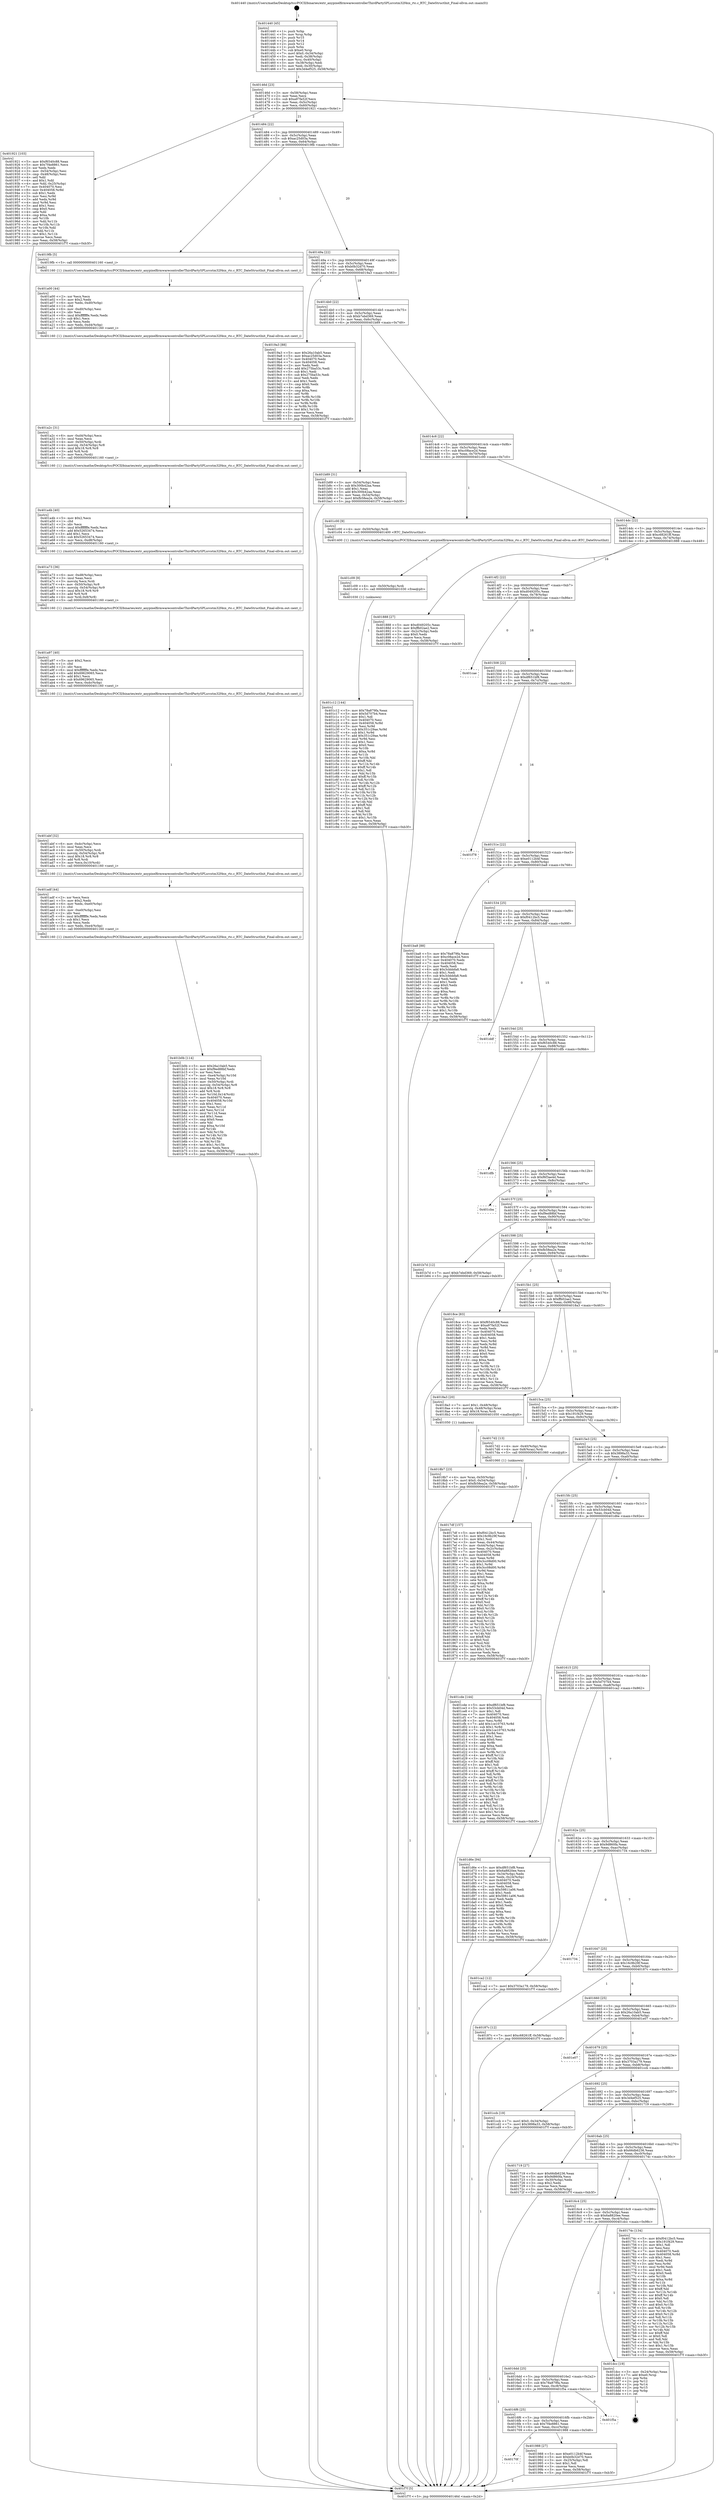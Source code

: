 digraph "0x401440" {
  label = "0x401440 (/mnt/c/Users/mathe/Desktop/tcc/POCII/binaries/extr_anypixelfirmwarecontrollerThirdPartySPLsrcstm32f4xx_rtc.c_RTC_DateStructInit_Final-ollvm.out::main(0))"
  labelloc = "t"
  node[shape=record]

  Entry [label="",width=0.3,height=0.3,shape=circle,fillcolor=black,style=filled]
  "0x40146d" [label="{
     0x40146d [23]\l
     | [instrs]\l
     &nbsp;&nbsp;0x40146d \<+3\>: mov -0x58(%rbp),%eax\l
     &nbsp;&nbsp;0x401470 \<+2\>: mov %eax,%ecx\l
     &nbsp;&nbsp;0x401472 \<+6\>: sub $0xa97fa52f,%ecx\l
     &nbsp;&nbsp;0x401478 \<+3\>: mov %eax,-0x5c(%rbp)\l
     &nbsp;&nbsp;0x40147b \<+3\>: mov %ecx,-0x60(%rbp)\l
     &nbsp;&nbsp;0x40147e \<+6\>: je 0000000000401921 \<main+0x4e1\>\l
  }"]
  "0x401921" [label="{
     0x401921 [103]\l
     | [instrs]\l
     &nbsp;&nbsp;0x401921 \<+5\>: mov $0xf6540c88,%eax\l
     &nbsp;&nbsp;0x401926 \<+5\>: mov $0x7f4e8861,%ecx\l
     &nbsp;&nbsp;0x40192b \<+2\>: xor %edx,%edx\l
     &nbsp;&nbsp;0x40192d \<+3\>: mov -0x54(%rbp),%esi\l
     &nbsp;&nbsp;0x401930 \<+3\>: cmp -0x48(%rbp),%esi\l
     &nbsp;&nbsp;0x401933 \<+4\>: setl %dil\l
     &nbsp;&nbsp;0x401937 \<+4\>: and $0x1,%dil\l
     &nbsp;&nbsp;0x40193b \<+4\>: mov %dil,-0x25(%rbp)\l
     &nbsp;&nbsp;0x40193f \<+7\>: mov 0x404070,%esi\l
     &nbsp;&nbsp;0x401946 \<+8\>: mov 0x404058,%r8d\l
     &nbsp;&nbsp;0x40194e \<+3\>: sub $0x1,%edx\l
     &nbsp;&nbsp;0x401951 \<+3\>: mov %esi,%r9d\l
     &nbsp;&nbsp;0x401954 \<+3\>: add %edx,%r9d\l
     &nbsp;&nbsp;0x401957 \<+4\>: imul %r9d,%esi\l
     &nbsp;&nbsp;0x40195b \<+3\>: and $0x1,%esi\l
     &nbsp;&nbsp;0x40195e \<+3\>: cmp $0x0,%esi\l
     &nbsp;&nbsp;0x401961 \<+4\>: sete %dil\l
     &nbsp;&nbsp;0x401965 \<+4\>: cmp $0xa,%r8d\l
     &nbsp;&nbsp;0x401969 \<+4\>: setl %r10b\l
     &nbsp;&nbsp;0x40196d \<+3\>: mov %dil,%r11b\l
     &nbsp;&nbsp;0x401970 \<+3\>: and %r10b,%r11b\l
     &nbsp;&nbsp;0x401973 \<+3\>: xor %r10b,%dil\l
     &nbsp;&nbsp;0x401976 \<+3\>: or %dil,%r11b\l
     &nbsp;&nbsp;0x401979 \<+4\>: test $0x1,%r11b\l
     &nbsp;&nbsp;0x40197d \<+3\>: cmovne %ecx,%eax\l
     &nbsp;&nbsp;0x401980 \<+3\>: mov %eax,-0x58(%rbp)\l
     &nbsp;&nbsp;0x401983 \<+5\>: jmp 0000000000401f7f \<main+0xb3f\>\l
  }"]
  "0x401484" [label="{
     0x401484 [22]\l
     | [instrs]\l
     &nbsp;&nbsp;0x401484 \<+5\>: jmp 0000000000401489 \<main+0x49\>\l
     &nbsp;&nbsp;0x401489 \<+3\>: mov -0x5c(%rbp),%eax\l
     &nbsp;&nbsp;0x40148c \<+5\>: sub $0xac25d03a,%eax\l
     &nbsp;&nbsp;0x401491 \<+3\>: mov %eax,-0x64(%rbp)\l
     &nbsp;&nbsp;0x401494 \<+6\>: je 00000000004019fb \<main+0x5bb\>\l
  }"]
  Exit [label="",width=0.3,height=0.3,shape=circle,fillcolor=black,style=filled,peripheries=2]
  "0x4019fb" [label="{
     0x4019fb [5]\l
     | [instrs]\l
     &nbsp;&nbsp;0x4019fb \<+5\>: call 0000000000401160 \<next_i\>\l
     | [calls]\l
     &nbsp;&nbsp;0x401160 \{1\} (/mnt/c/Users/mathe/Desktop/tcc/POCII/binaries/extr_anypixelfirmwarecontrollerThirdPartySPLsrcstm32f4xx_rtc.c_RTC_DateStructInit_Final-ollvm.out::next_i)\l
  }"]
  "0x40149a" [label="{
     0x40149a [22]\l
     | [instrs]\l
     &nbsp;&nbsp;0x40149a \<+5\>: jmp 000000000040149f \<main+0x5f\>\l
     &nbsp;&nbsp;0x40149f \<+3\>: mov -0x5c(%rbp),%eax\l
     &nbsp;&nbsp;0x4014a2 \<+5\>: sub $0xb0b32d70,%eax\l
     &nbsp;&nbsp;0x4014a7 \<+3\>: mov %eax,-0x68(%rbp)\l
     &nbsp;&nbsp;0x4014aa \<+6\>: je 00000000004019a3 \<main+0x563\>\l
  }"]
  "0x401c12" [label="{
     0x401c12 [144]\l
     | [instrs]\l
     &nbsp;&nbsp;0x401c12 \<+5\>: mov $0x78a879fa,%eax\l
     &nbsp;&nbsp;0x401c17 \<+5\>: mov $0x5d707b4,%ecx\l
     &nbsp;&nbsp;0x401c1c \<+2\>: mov $0x1,%dl\l
     &nbsp;&nbsp;0x401c1e \<+7\>: mov 0x404070,%esi\l
     &nbsp;&nbsp;0x401c25 \<+8\>: mov 0x404058,%r8d\l
     &nbsp;&nbsp;0x401c2d \<+3\>: mov %esi,%r9d\l
     &nbsp;&nbsp;0x401c30 \<+7\>: sub $0x351c29ae,%r9d\l
     &nbsp;&nbsp;0x401c37 \<+4\>: sub $0x1,%r9d\l
     &nbsp;&nbsp;0x401c3b \<+7\>: add $0x351c29ae,%r9d\l
     &nbsp;&nbsp;0x401c42 \<+4\>: imul %r9d,%esi\l
     &nbsp;&nbsp;0x401c46 \<+3\>: and $0x1,%esi\l
     &nbsp;&nbsp;0x401c49 \<+3\>: cmp $0x0,%esi\l
     &nbsp;&nbsp;0x401c4c \<+4\>: sete %r10b\l
     &nbsp;&nbsp;0x401c50 \<+4\>: cmp $0xa,%r8d\l
     &nbsp;&nbsp;0x401c54 \<+4\>: setl %r11b\l
     &nbsp;&nbsp;0x401c58 \<+3\>: mov %r10b,%bl\l
     &nbsp;&nbsp;0x401c5b \<+3\>: xor $0xff,%bl\l
     &nbsp;&nbsp;0x401c5e \<+3\>: mov %r11b,%r14b\l
     &nbsp;&nbsp;0x401c61 \<+4\>: xor $0xff,%r14b\l
     &nbsp;&nbsp;0x401c65 \<+3\>: xor $0x1,%dl\l
     &nbsp;&nbsp;0x401c68 \<+3\>: mov %bl,%r15b\l
     &nbsp;&nbsp;0x401c6b \<+4\>: and $0xff,%r15b\l
     &nbsp;&nbsp;0x401c6f \<+3\>: and %dl,%r10b\l
     &nbsp;&nbsp;0x401c72 \<+3\>: mov %r14b,%r12b\l
     &nbsp;&nbsp;0x401c75 \<+4\>: and $0xff,%r12b\l
     &nbsp;&nbsp;0x401c79 \<+3\>: and %dl,%r11b\l
     &nbsp;&nbsp;0x401c7c \<+3\>: or %r10b,%r15b\l
     &nbsp;&nbsp;0x401c7f \<+3\>: or %r11b,%r12b\l
     &nbsp;&nbsp;0x401c82 \<+3\>: xor %r12b,%r15b\l
     &nbsp;&nbsp;0x401c85 \<+3\>: or %r14b,%bl\l
     &nbsp;&nbsp;0x401c88 \<+3\>: xor $0xff,%bl\l
     &nbsp;&nbsp;0x401c8b \<+3\>: or $0x1,%dl\l
     &nbsp;&nbsp;0x401c8e \<+2\>: and %dl,%bl\l
     &nbsp;&nbsp;0x401c90 \<+3\>: or %bl,%r15b\l
     &nbsp;&nbsp;0x401c93 \<+4\>: test $0x1,%r15b\l
     &nbsp;&nbsp;0x401c97 \<+3\>: cmovne %ecx,%eax\l
     &nbsp;&nbsp;0x401c9a \<+3\>: mov %eax,-0x58(%rbp)\l
     &nbsp;&nbsp;0x401c9d \<+5\>: jmp 0000000000401f7f \<main+0xb3f\>\l
  }"]
  "0x4019a3" [label="{
     0x4019a3 [88]\l
     | [instrs]\l
     &nbsp;&nbsp;0x4019a3 \<+5\>: mov $0x26a10ab5,%eax\l
     &nbsp;&nbsp;0x4019a8 \<+5\>: mov $0xac25d03a,%ecx\l
     &nbsp;&nbsp;0x4019ad \<+7\>: mov 0x404070,%edx\l
     &nbsp;&nbsp;0x4019b4 \<+7\>: mov 0x404058,%esi\l
     &nbsp;&nbsp;0x4019bb \<+2\>: mov %edx,%edi\l
     &nbsp;&nbsp;0x4019bd \<+6\>: add $0x275ba53c,%edi\l
     &nbsp;&nbsp;0x4019c3 \<+3\>: sub $0x1,%edi\l
     &nbsp;&nbsp;0x4019c6 \<+6\>: sub $0x275ba53c,%edi\l
     &nbsp;&nbsp;0x4019cc \<+3\>: imul %edi,%edx\l
     &nbsp;&nbsp;0x4019cf \<+3\>: and $0x1,%edx\l
     &nbsp;&nbsp;0x4019d2 \<+3\>: cmp $0x0,%edx\l
     &nbsp;&nbsp;0x4019d5 \<+4\>: sete %r8b\l
     &nbsp;&nbsp;0x4019d9 \<+3\>: cmp $0xa,%esi\l
     &nbsp;&nbsp;0x4019dc \<+4\>: setl %r9b\l
     &nbsp;&nbsp;0x4019e0 \<+3\>: mov %r8b,%r10b\l
     &nbsp;&nbsp;0x4019e3 \<+3\>: and %r9b,%r10b\l
     &nbsp;&nbsp;0x4019e6 \<+3\>: xor %r9b,%r8b\l
     &nbsp;&nbsp;0x4019e9 \<+3\>: or %r8b,%r10b\l
     &nbsp;&nbsp;0x4019ec \<+4\>: test $0x1,%r10b\l
     &nbsp;&nbsp;0x4019f0 \<+3\>: cmovne %ecx,%eax\l
     &nbsp;&nbsp;0x4019f3 \<+3\>: mov %eax,-0x58(%rbp)\l
     &nbsp;&nbsp;0x4019f6 \<+5\>: jmp 0000000000401f7f \<main+0xb3f\>\l
  }"]
  "0x4014b0" [label="{
     0x4014b0 [22]\l
     | [instrs]\l
     &nbsp;&nbsp;0x4014b0 \<+5\>: jmp 00000000004014b5 \<main+0x75\>\l
     &nbsp;&nbsp;0x4014b5 \<+3\>: mov -0x5c(%rbp),%eax\l
     &nbsp;&nbsp;0x4014b8 \<+5\>: sub $0xb7ebd369,%eax\l
     &nbsp;&nbsp;0x4014bd \<+3\>: mov %eax,-0x6c(%rbp)\l
     &nbsp;&nbsp;0x4014c0 \<+6\>: je 0000000000401b89 \<main+0x749\>\l
  }"]
  "0x401c09" [label="{
     0x401c09 [9]\l
     | [instrs]\l
     &nbsp;&nbsp;0x401c09 \<+4\>: mov -0x50(%rbp),%rdi\l
     &nbsp;&nbsp;0x401c0d \<+5\>: call 0000000000401030 \<free@plt\>\l
     | [calls]\l
     &nbsp;&nbsp;0x401030 \{1\} (unknown)\l
  }"]
  "0x401b89" [label="{
     0x401b89 [31]\l
     | [instrs]\l
     &nbsp;&nbsp;0x401b89 \<+3\>: mov -0x54(%rbp),%eax\l
     &nbsp;&nbsp;0x401b8c \<+5\>: sub $0x300b42aa,%eax\l
     &nbsp;&nbsp;0x401b91 \<+3\>: add $0x1,%eax\l
     &nbsp;&nbsp;0x401b94 \<+5\>: add $0x300b42aa,%eax\l
     &nbsp;&nbsp;0x401b99 \<+3\>: mov %eax,-0x54(%rbp)\l
     &nbsp;&nbsp;0x401b9c \<+7\>: movl $0xfb58ea2e,-0x58(%rbp)\l
     &nbsp;&nbsp;0x401ba3 \<+5\>: jmp 0000000000401f7f \<main+0xb3f\>\l
  }"]
  "0x4014c6" [label="{
     0x4014c6 [22]\l
     | [instrs]\l
     &nbsp;&nbsp;0x4014c6 \<+5\>: jmp 00000000004014cb \<main+0x8b\>\l
     &nbsp;&nbsp;0x4014cb \<+3\>: mov -0x5c(%rbp),%eax\l
     &nbsp;&nbsp;0x4014ce \<+5\>: sub $0xc08ace2d,%eax\l
     &nbsp;&nbsp;0x4014d3 \<+3\>: mov %eax,-0x70(%rbp)\l
     &nbsp;&nbsp;0x4014d6 \<+6\>: je 0000000000401c00 \<main+0x7c0\>\l
  }"]
  "0x401b0b" [label="{
     0x401b0b [114]\l
     | [instrs]\l
     &nbsp;&nbsp;0x401b0b \<+5\>: mov $0x26a10ab5,%ecx\l
     &nbsp;&nbsp;0x401b10 \<+5\>: mov $0xf9ed88bf,%edx\l
     &nbsp;&nbsp;0x401b15 \<+2\>: xor %esi,%esi\l
     &nbsp;&nbsp;0x401b17 \<+7\>: mov -0xe4(%rbp),%r10d\l
     &nbsp;&nbsp;0x401b1e \<+4\>: imul %eax,%r10d\l
     &nbsp;&nbsp;0x401b22 \<+4\>: mov -0x50(%rbp),%rdi\l
     &nbsp;&nbsp;0x401b26 \<+4\>: movslq -0x54(%rbp),%r8\l
     &nbsp;&nbsp;0x401b2a \<+4\>: imul $0x18,%r8,%r8\l
     &nbsp;&nbsp;0x401b2e \<+3\>: add %r8,%rdi\l
     &nbsp;&nbsp;0x401b31 \<+4\>: mov %r10d,0x14(%rdi)\l
     &nbsp;&nbsp;0x401b35 \<+7\>: mov 0x404070,%eax\l
     &nbsp;&nbsp;0x401b3c \<+8\>: mov 0x404058,%r10d\l
     &nbsp;&nbsp;0x401b44 \<+3\>: sub $0x1,%esi\l
     &nbsp;&nbsp;0x401b47 \<+3\>: mov %eax,%r11d\l
     &nbsp;&nbsp;0x401b4a \<+3\>: add %esi,%r11d\l
     &nbsp;&nbsp;0x401b4d \<+4\>: imul %r11d,%eax\l
     &nbsp;&nbsp;0x401b51 \<+3\>: and $0x1,%eax\l
     &nbsp;&nbsp;0x401b54 \<+3\>: cmp $0x0,%eax\l
     &nbsp;&nbsp;0x401b57 \<+3\>: sete %bl\l
     &nbsp;&nbsp;0x401b5a \<+4\>: cmp $0xa,%r10d\l
     &nbsp;&nbsp;0x401b5e \<+4\>: setl %r14b\l
     &nbsp;&nbsp;0x401b62 \<+3\>: mov %bl,%r15b\l
     &nbsp;&nbsp;0x401b65 \<+3\>: and %r14b,%r15b\l
     &nbsp;&nbsp;0x401b68 \<+3\>: xor %r14b,%bl\l
     &nbsp;&nbsp;0x401b6b \<+3\>: or %bl,%r15b\l
     &nbsp;&nbsp;0x401b6e \<+4\>: test $0x1,%r15b\l
     &nbsp;&nbsp;0x401b72 \<+3\>: cmovne %edx,%ecx\l
     &nbsp;&nbsp;0x401b75 \<+3\>: mov %ecx,-0x58(%rbp)\l
     &nbsp;&nbsp;0x401b78 \<+5\>: jmp 0000000000401f7f \<main+0xb3f\>\l
  }"]
  "0x401c00" [label="{
     0x401c00 [9]\l
     | [instrs]\l
     &nbsp;&nbsp;0x401c00 \<+4\>: mov -0x50(%rbp),%rdi\l
     &nbsp;&nbsp;0x401c04 \<+5\>: call 0000000000401400 \<RTC_DateStructInit\>\l
     | [calls]\l
     &nbsp;&nbsp;0x401400 \{1\} (/mnt/c/Users/mathe/Desktop/tcc/POCII/binaries/extr_anypixelfirmwarecontrollerThirdPartySPLsrcstm32f4xx_rtc.c_RTC_DateStructInit_Final-ollvm.out::RTC_DateStructInit)\l
  }"]
  "0x4014dc" [label="{
     0x4014dc [22]\l
     | [instrs]\l
     &nbsp;&nbsp;0x4014dc \<+5\>: jmp 00000000004014e1 \<main+0xa1\>\l
     &nbsp;&nbsp;0x4014e1 \<+3\>: mov -0x5c(%rbp),%eax\l
     &nbsp;&nbsp;0x4014e4 \<+5\>: sub $0xc68261ff,%eax\l
     &nbsp;&nbsp;0x4014e9 \<+3\>: mov %eax,-0x74(%rbp)\l
     &nbsp;&nbsp;0x4014ec \<+6\>: je 0000000000401888 \<main+0x448\>\l
  }"]
  "0x401adf" [label="{
     0x401adf [44]\l
     | [instrs]\l
     &nbsp;&nbsp;0x401adf \<+2\>: xor %ecx,%ecx\l
     &nbsp;&nbsp;0x401ae1 \<+5\>: mov $0x2,%edx\l
     &nbsp;&nbsp;0x401ae6 \<+6\>: mov %edx,-0xe0(%rbp)\l
     &nbsp;&nbsp;0x401aec \<+1\>: cltd\l
     &nbsp;&nbsp;0x401aed \<+6\>: mov -0xe0(%rbp),%esi\l
     &nbsp;&nbsp;0x401af3 \<+2\>: idiv %esi\l
     &nbsp;&nbsp;0x401af5 \<+6\>: imul $0xfffffffe,%edx,%edx\l
     &nbsp;&nbsp;0x401afb \<+3\>: sub $0x1,%ecx\l
     &nbsp;&nbsp;0x401afe \<+2\>: sub %ecx,%edx\l
     &nbsp;&nbsp;0x401b00 \<+6\>: mov %edx,-0xe4(%rbp)\l
     &nbsp;&nbsp;0x401b06 \<+5\>: call 0000000000401160 \<next_i\>\l
     | [calls]\l
     &nbsp;&nbsp;0x401160 \{1\} (/mnt/c/Users/mathe/Desktop/tcc/POCII/binaries/extr_anypixelfirmwarecontrollerThirdPartySPLsrcstm32f4xx_rtc.c_RTC_DateStructInit_Final-ollvm.out::next_i)\l
  }"]
  "0x401888" [label="{
     0x401888 [27]\l
     | [instrs]\l
     &nbsp;&nbsp;0x401888 \<+5\>: mov $0xd049205c,%eax\l
     &nbsp;&nbsp;0x40188d \<+5\>: mov $0xffb02ae2,%ecx\l
     &nbsp;&nbsp;0x401892 \<+3\>: mov -0x2c(%rbp),%edx\l
     &nbsp;&nbsp;0x401895 \<+3\>: cmp $0x0,%edx\l
     &nbsp;&nbsp;0x401898 \<+3\>: cmove %ecx,%eax\l
     &nbsp;&nbsp;0x40189b \<+3\>: mov %eax,-0x58(%rbp)\l
     &nbsp;&nbsp;0x40189e \<+5\>: jmp 0000000000401f7f \<main+0xb3f\>\l
  }"]
  "0x4014f2" [label="{
     0x4014f2 [22]\l
     | [instrs]\l
     &nbsp;&nbsp;0x4014f2 \<+5\>: jmp 00000000004014f7 \<main+0xb7\>\l
     &nbsp;&nbsp;0x4014f7 \<+3\>: mov -0x5c(%rbp),%eax\l
     &nbsp;&nbsp;0x4014fa \<+5\>: sub $0xd049205c,%eax\l
     &nbsp;&nbsp;0x4014ff \<+3\>: mov %eax,-0x78(%rbp)\l
     &nbsp;&nbsp;0x401502 \<+6\>: je 0000000000401cae \<main+0x86e\>\l
  }"]
  "0x401abf" [label="{
     0x401abf [32]\l
     | [instrs]\l
     &nbsp;&nbsp;0x401abf \<+6\>: mov -0xdc(%rbp),%ecx\l
     &nbsp;&nbsp;0x401ac5 \<+3\>: imul %eax,%ecx\l
     &nbsp;&nbsp;0x401ac8 \<+4\>: mov -0x50(%rbp),%rdi\l
     &nbsp;&nbsp;0x401acc \<+4\>: movslq -0x54(%rbp),%r8\l
     &nbsp;&nbsp;0x401ad0 \<+4\>: imul $0x18,%r8,%r8\l
     &nbsp;&nbsp;0x401ad4 \<+3\>: add %r8,%rdi\l
     &nbsp;&nbsp;0x401ad7 \<+3\>: mov %ecx,0x10(%rdi)\l
     &nbsp;&nbsp;0x401ada \<+5\>: call 0000000000401160 \<next_i\>\l
     | [calls]\l
     &nbsp;&nbsp;0x401160 \{1\} (/mnt/c/Users/mathe/Desktop/tcc/POCII/binaries/extr_anypixelfirmwarecontrollerThirdPartySPLsrcstm32f4xx_rtc.c_RTC_DateStructInit_Final-ollvm.out::next_i)\l
  }"]
  "0x401cae" [label="{
     0x401cae\l
  }", style=dashed]
  "0x401508" [label="{
     0x401508 [22]\l
     | [instrs]\l
     &nbsp;&nbsp;0x401508 \<+5\>: jmp 000000000040150d \<main+0xcd\>\l
     &nbsp;&nbsp;0x40150d \<+3\>: mov -0x5c(%rbp),%eax\l
     &nbsp;&nbsp;0x401510 \<+5\>: sub $0xdf651bf8,%eax\l
     &nbsp;&nbsp;0x401515 \<+3\>: mov %eax,-0x7c(%rbp)\l
     &nbsp;&nbsp;0x401518 \<+6\>: je 0000000000401f78 \<main+0xb38\>\l
  }"]
  "0x401a97" [label="{
     0x401a97 [40]\l
     | [instrs]\l
     &nbsp;&nbsp;0x401a97 \<+5\>: mov $0x2,%ecx\l
     &nbsp;&nbsp;0x401a9c \<+1\>: cltd\l
     &nbsp;&nbsp;0x401a9d \<+2\>: idiv %ecx\l
     &nbsp;&nbsp;0x401a9f \<+6\>: imul $0xfffffffe,%edx,%ecx\l
     &nbsp;&nbsp;0x401aa5 \<+6\>: add $0x69629065,%ecx\l
     &nbsp;&nbsp;0x401aab \<+3\>: add $0x1,%ecx\l
     &nbsp;&nbsp;0x401aae \<+6\>: sub $0x69629065,%ecx\l
     &nbsp;&nbsp;0x401ab4 \<+6\>: mov %ecx,-0xdc(%rbp)\l
     &nbsp;&nbsp;0x401aba \<+5\>: call 0000000000401160 \<next_i\>\l
     | [calls]\l
     &nbsp;&nbsp;0x401160 \{1\} (/mnt/c/Users/mathe/Desktop/tcc/POCII/binaries/extr_anypixelfirmwarecontrollerThirdPartySPLsrcstm32f4xx_rtc.c_RTC_DateStructInit_Final-ollvm.out::next_i)\l
  }"]
  "0x401f78" [label="{
     0x401f78\l
  }", style=dashed]
  "0x40151e" [label="{
     0x40151e [22]\l
     | [instrs]\l
     &nbsp;&nbsp;0x40151e \<+5\>: jmp 0000000000401523 \<main+0xe3\>\l
     &nbsp;&nbsp;0x401523 \<+3\>: mov -0x5c(%rbp),%eax\l
     &nbsp;&nbsp;0x401526 \<+5\>: sub $0xe0112b4f,%eax\l
     &nbsp;&nbsp;0x40152b \<+3\>: mov %eax,-0x80(%rbp)\l
     &nbsp;&nbsp;0x40152e \<+6\>: je 0000000000401ba8 \<main+0x768\>\l
  }"]
  "0x401a73" [label="{
     0x401a73 [36]\l
     | [instrs]\l
     &nbsp;&nbsp;0x401a73 \<+6\>: mov -0xd8(%rbp),%ecx\l
     &nbsp;&nbsp;0x401a79 \<+3\>: imul %eax,%ecx\l
     &nbsp;&nbsp;0x401a7c \<+3\>: movslq %ecx,%rdi\l
     &nbsp;&nbsp;0x401a7f \<+4\>: mov -0x50(%rbp),%r8\l
     &nbsp;&nbsp;0x401a83 \<+4\>: movslq -0x54(%rbp),%r9\l
     &nbsp;&nbsp;0x401a87 \<+4\>: imul $0x18,%r9,%r9\l
     &nbsp;&nbsp;0x401a8b \<+3\>: add %r9,%r8\l
     &nbsp;&nbsp;0x401a8e \<+4\>: mov %rdi,0x8(%r8)\l
     &nbsp;&nbsp;0x401a92 \<+5\>: call 0000000000401160 \<next_i\>\l
     | [calls]\l
     &nbsp;&nbsp;0x401160 \{1\} (/mnt/c/Users/mathe/Desktop/tcc/POCII/binaries/extr_anypixelfirmwarecontrollerThirdPartySPLsrcstm32f4xx_rtc.c_RTC_DateStructInit_Final-ollvm.out::next_i)\l
  }"]
  "0x401ba8" [label="{
     0x401ba8 [88]\l
     | [instrs]\l
     &nbsp;&nbsp;0x401ba8 \<+5\>: mov $0x78a879fa,%eax\l
     &nbsp;&nbsp;0x401bad \<+5\>: mov $0xc08ace2d,%ecx\l
     &nbsp;&nbsp;0x401bb2 \<+7\>: mov 0x404070,%edx\l
     &nbsp;&nbsp;0x401bb9 \<+7\>: mov 0x404058,%esi\l
     &nbsp;&nbsp;0x401bc0 \<+2\>: mov %edx,%edi\l
     &nbsp;&nbsp;0x401bc2 \<+6\>: add $0x3cbbbfa8,%edi\l
     &nbsp;&nbsp;0x401bc8 \<+3\>: sub $0x1,%edi\l
     &nbsp;&nbsp;0x401bcb \<+6\>: sub $0x3cbbbfa8,%edi\l
     &nbsp;&nbsp;0x401bd1 \<+3\>: imul %edi,%edx\l
     &nbsp;&nbsp;0x401bd4 \<+3\>: and $0x1,%edx\l
     &nbsp;&nbsp;0x401bd7 \<+3\>: cmp $0x0,%edx\l
     &nbsp;&nbsp;0x401bda \<+4\>: sete %r8b\l
     &nbsp;&nbsp;0x401bde \<+3\>: cmp $0xa,%esi\l
     &nbsp;&nbsp;0x401be1 \<+4\>: setl %r9b\l
     &nbsp;&nbsp;0x401be5 \<+3\>: mov %r8b,%r10b\l
     &nbsp;&nbsp;0x401be8 \<+3\>: and %r9b,%r10b\l
     &nbsp;&nbsp;0x401beb \<+3\>: xor %r9b,%r8b\l
     &nbsp;&nbsp;0x401bee \<+3\>: or %r8b,%r10b\l
     &nbsp;&nbsp;0x401bf1 \<+4\>: test $0x1,%r10b\l
     &nbsp;&nbsp;0x401bf5 \<+3\>: cmovne %ecx,%eax\l
     &nbsp;&nbsp;0x401bf8 \<+3\>: mov %eax,-0x58(%rbp)\l
     &nbsp;&nbsp;0x401bfb \<+5\>: jmp 0000000000401f7f \<main+0xb3f\>\l
  }"]
  "0x401534" [label="{
     0x401534 [25]\l
     | [instrs]\l
     &nbsp;&nbsp;0x401534 \<+5\>: jmp 0000000000401539 \<main+0xf9\>\l
     &nbsp;&nbsp;0x401539 \<+3\>: mov -0x5c(%rbp),%eax\l
     &nbsp;&nbsp;0x40153c \<+5\>: sub $0xf0412bc5,%eax\l
     &nbsp;&nbsp;0x401541 \<+6\>: mov %eax,-0x84(%rbp)\l
     &nbsp;&nbsp;0x401547 \<+6\>: je 0000000000401ddf \<main+0x99f\>\l
  }"]
  "0x401a4b" [label="{
     0x401a4b [40]\l
     | [instrs]\l
     &nbsp;&nbsp;0x401a4b \<+5\>: mov $0x2,%ecx\l
     &nbsp;&nbsp;0x401a50 \<+1\>: cltd\l
     &nbsp;&nbsp;0x401a51 \<+2\>: idiv %ecx\l
     &nbsp;&nbsp;0x401a53 \<+6\>: imul $0xfffffffe,%edx,%ecx\l
     &nbsp;&nbsp;0x401a59 \<+6\>: add $0x52653474,%ecx\l
     &nbsp;&nbsp;0x401a5f \<+3\>: add $0x1,%ecx\l
     &nbsp;&nbsp;0x401a62 \<+6\>: sub $0x52653474,%ecx\l
     &nbsp;&nbsp;0x401a68 \<+6\>: mov %ecx,-0xd8(%rbp)\l
     &nbsp;&nbsp;0x401a6e \<+5\>: call 0000000000401160 \<next_i\>\l
     | [calls]\l
     &nbsp;&nbsp;0x401160 \{1\} (/mnt/c/Users/mathe/Desktop/tcc/POCII/binaries/extr_anypixelfirmwarecontrollerThirdPartySPLsrcstm32f4xx_rtc.c_RTC_DateStructInit_Final-ollvm.out::next_i)\l
  }"]
  "0x401ddf" [label="{
     0x401ddf\l
  }", style=dashed]
  "0x40154d" [label="{
     0x40154d [25]\l
     | [instrs]\l
     &nbsp;&nbsp;0x40154d \<+5\>: jmp 0000000000401552 \<main+0x112\>\l
     &nbsp;&nbsp;0x401552 \<+3\>: mov -0x5c(%rbp),%eax\l
     &nbsp;&nbsp;0x401555 \<+5\>: sub $0xf6540c88,%eax\l
     &nbsp;&nbsp;0x40155a \<+6\>: mov %eax,-0x88(%rbp)\l
     &nbsp;&nbsp;0x401560 \<+6\>: je 0000000000401dfb \<main+0x9bb\>\l
  }"]
  "0x401a2c" [label="{
     0x401a2c [31]\l
     | [instrs]\l
     &nbsp;&nbsp;0x401a2c \<+6\>: mov -0xd4(%rbp),%ecx\l
     &nbsp;&nbsp;0x401a32 \<+3\>: imul %eax,%ecx\l
     &nbsp;&nbsp;0x401a35 \<+4\>: mov -0x50(%rbp),%rdi\l
     &nbsp;&nbsp;0x401a39 \<+4\>: movslq -0x54(%rbp),%r8\l
     &nbsp;&nbsp;0x401a3d \<+4\>: imul $0x18,%r8,%r8\l
     &nbsp;&nbsp;0x401a41 \<+3\>: add %r8,%rdi\l
     &nbsp;&nbsp;0x401a44 \<+2\>: mov %ecx,(%rdi)\l
     &nbsp;&nbsp;0x401a46 \<+5\>: call 0000000000401160 \<next_i\>\l
     | [calls]\l
     &nbsp;&nbsp;0x401160 \{1\} (/mnt/c/Users/mathe/Desktop/tcc/POCII/binaries/extr_anypixelfirmwarecontrollerThirdPartySPLsrcstm32f4xx_rtc.c_RTC_DateStructInit_Final-ollvm.out::next_i)\l
  }"]
  "0x401dfb" [label="{
     0x401dfb\l
  }", style=dashed]
  "0x401566" [label="{
     0x401566 [25]\l
     | [instrs]\l
     &nbsp;&nbsp;0x401566 \<+5\>: jmp 000000000040156b \<main+0x12b\>\l
     &nbsp;&nbsp;0x40156b \<+3\>: mov -0x5c(%rbp),%eax\l
     &nbsp;&nbsp;0x40156e \<+5\>: sub $0xf6f3ae4d,%eax\l
     &nbsp;&nbsp;0x401573 \<+6\>: mov %eax,-0x8c(%rbp)\l
     &nbsp;&nbsp;0x401579 \<+6\>: je 0000000000401cba \<main+0x87a\>\l
  }"]
  "0x401a00" [label="{
     0x401a00 [44]\l
     | [instrs]\l
     &nbsp;&nbsp;0x401a00 \<+2\>: xor %ecx,%ecx\l
     &nbsp;&nbsp;0x401a02 \<+5\>: mov $0x2,%edx\l
     &nbsp;&nbsp;0x401a07 \<+6\>: mov %edx,-0xd0(%rbp)\l
     &nbsp;&nbsp;0x401a0d \<+1\>: cltd\l
     &nbsp;&nbsp;0x401a0e \<+6\>: mov -0xd0(%rbp),%esi\l
     &nbsp;&nbsp;0x401a14 \<+2\>: idiv %esi\l
     &nbsp;&nbsp;0x401a16 \<+6\>: imul $0xfffffffe,%edx,%edx\l
     &nbsp;&nbsp;0x401a1c \<+3\>: sub $0x1,%ecx\l
     &nbsp;&nbsp;0x401a1f \<+2\>: sub %ecx,%edx\l
     &nbsp;&nbsp;0x401a21 \<+6\>: mov %edx,-0xd4(%rbp)\l
     &nbsp;&nbsp;0x401a27 \<+5\>: call 0000000000401160 \<next_i\>\l
     | [calls]\l
     &nbsp;&nbsp;0x401160 \{1\} (/mnt/c/Users/mathe/Desktop/tcc/POCII/binaries/extr_anypixelfirmwarecontrollerThirdPartySPLsrcstm32f4xx_rtc.c_RTC_DateStructInit_Final-ollvm.out::next_i)\l
  }"]
  "0x401cba" [label="{
     0x401cba\l
  }", style=dashed]
  "0x40157f" [label="{
     0x40157f [25]\l
     | [instrs]\l
     &nbsp;&nbsp;0x40157f \<+5\>: jmp 0000000000401584 \<main+0x144\>\l
     &nbsp;&nbsp;0x401584 \<+3\>: mov -0x5c(%rbp),%eax\l
     &nbsp;&nbsp;0x401587 \<+5\>: sub $0xf9ed88bf,%eax\l
     &nbsp;&nbsp;0x40158c \<+6\>: mov %eax,-0x90(%rbp)\l
     &nbsp;&nbsp;0x401592 \<+6\>: je 0000000000401b7d \<main+0x73d\>\l
  }"]
  "0x40170f" [label="{
     0x40170f\l
  }", style=dashed]
  "0x401b7d" [label="{
     0x401b7d [12]\l
     | [instrs]\l
     &nbsp;&nbsp;0x401b7d \<+7\>: movl $0xb7ebd369,-0x58(%rbp)\l
     &nbsp;&nbsp;0x401b84 \<+5\>: jmp 0000000000401f7f \<main+0xb3f\>\l
  }"]
  "0x401598" [label="{
     0x401598 [25]\l
     | [instrs]\l
     &nbsp;&nbsp;0x401598 \<+5\>: jmp 000000000040159d \<main+0x15d\>\l
     &nbsp;&nbsp;0x40159d \<+3\>: mov -0x5c(%rbp),%eax\l
     &nbsp;&nbsp;0x4015a0 \<+5\>: sub $0xfb58ea2e,%eax\l
     &nbsp;&nbsp;0x4015a5 \<+6\>: mov %eax,-0x94(%rbp)\l
     &nbsp;&nbsp;0x4015ab \<+6\>: je 00000000004018ce \<main+0x48e\>\l
  }"]
  "0x401988" [label="{
     0x401988 [27]\l
     | [instrs]\l
     &nbsp;&nbsp;0x401988 \<+5\>: mov $0xe0112b4f,%eax\l
     &nbsp;&nbsp;0x40198d \<+5\>: mov $0xb0b32d70,%ecx\l
     &nbsp;&nbsp;0x401992 \<+3\>: mov -0x25(%rbp),%dl\l
     &nbsp;&nbsp;0x401995 \<+3\>: test $0x1,%dl\l
     &nbsp;&nbsp;0x401998 \<+3\>: cmovne %ecx,%eax\l
     &nbsp;&nbsp;0x40199b \<+3\>: mov %eax,-0x58(%rbp)\l
     &nbsp;&nbsp;0x40199e \<+5\>: jmp 0000000000401f7f \<main+0xb3f\>\l
  }"]
  "0x4018ce" [label="{
     0x4018ce [83]\l
     | [instrs]\l
     &nbsp;&nbsp;0x4018ce \<+5\>: mov $0xf6540c88,%eax\l
     &nbsp;&nbsp;0x4018d3 \<+5\>: mov $0xa97fa52f,%ecx\l
     &nbsp;&nbsp;0x4018d8 \<+2\>: xor %edx,%edx\l
     &nbsp;&nbsp;0x4018da \<+7\>: mov 0x404070,%esi\l
     &nbsp;&nbsp;0x4018e1 \<+7\>: mov 0x404058,%edi\l
     &nbsp;&nbsp;0x4018e8 \<+3\>: sub $0x1,%edx\l
     &nbsp;&nbsp;0x4018eb \<+3\>: mov %esi,%r8d\l
     &nbsp;&nbsp;0x4018ee \<+3\>: add %edx,%r8d\l
     &nbsp;&nbsp;0x4018f1 \<+4\>: imul %r8d,%esi\l
     &nbsp;&nbsp;0x4018f5 \<+3\>: and $0x1,%esi\l
     &nbsp;&nbsp;0x4018f8 \<+3\>: cmp $0x0,%esi\l
     &nbsp;&nbsp;0x4018fb \<+4\>: sete %r9b\l
     &nbsp;&nbsp;0x4018ff \<+3\>: cmp $0xa,%edi\l
     &nbsp;&nbsp;0x401902 \<+4\>: setl %r10b\l
     &nbsp;&nbsp;0x401906 \<+3\>: mov %r9b,%r11b\l
     &nbsp;&nbsp;0x401909 \<+3\>: and %r10b,%r11b\l
     &nbsp;&nbsp;0x40190c \<+3\>: xor %r10b,%r9b\l
     &nbsp;&nbsp;0x40190f \<+3\>: or %r9b,%r11b\l
     &nbsp;&nbsp;0x401912 \<+4\>: test $0x1,%r11b\l
     &nbsp;&nbsp;0x401916 \<+3\>: cmovne %ecx,%eax\l
     &nbsp;&nbsp;0x401919 \<+3\>: mov %eax,-0x58(%rbp)\l
     &nbsp;&nbsp;0x40191c \<+5\>: jmp 0000000000401f7f \<main+0xb3f\>\l
  }"]
  "0x4015b1" [label="{
     0x4015b1 [25]\l
     | [instrs]\l
     &nbsp;&nbsp;0x4015b1 \<+5\>: jmp 00000000004015b6 \<main+0x176\>\l
     &nbsp;&nbsp;0x4015b6 \<+3\>: mov -0x5c(%rbp),%eax\l
     &nbsp;&nbsp;0x4015b9 \<+5\>: sub $0xffb02ae2,%eax\l
     &nbsp;&nbsp;0x4015be \<+6\>: mov %eax,-0x98(%rbp)\l
     &nbsp;&nbsp;0x4015c4 \<+6\>: je 00000000004018a3 \<main+0x463\>\l
  }"]
  "0x4016f6" [label="{
     0x4016f6 [25]\l
     | [instrs]\l
     &nbsp;&nbsp;0x4016f6 \<+5\>: jmp 00000000004016fb \<main+0x2bb\>\l
     &nbsp;&nbsp;0x4016fb \<+3\>: mov -0x5c(%rbp),%eax\l
     &nbsp;&nbsp;0x4016fe \<+5\>: sub $0x7f4e8861,%eax\l
     &nbsp;&nbsp;0x401703 \<+6\>: mov %eax,-0xcc(%rbp)\l
     &nbsp;&nbsp;0x401709 \<+6\>: je 0000000000401988 \<main+0x548\>\l
  }"]
  "0x4018a3" [label="{
     0x4018a3 [20]\l
     | [instrs]\l
     &nbsp;&nbsp;0x4018a3 \<+7\>: movl $0x1,-0x48(%rbp)\l
     &nbsp;&nbsp;0x4018aa \<+4\>: movslq -0x48(%rbp),%rax\l
     &nbsp;&nbsp;0x4018ae \<+4\>: imul $0x18,%rax,%rdi\l
     &nbsp;&nbsp;0x4018b2 \<+5\>: call 0000000000401050 \<malloc@plt\>\l
     | [calls]\l
     &nbsp;&nbsp;0x401050 \{1\} (unknown)\l
  }"]
  "0x4015ca" [label="{
     0x4015ca [25]\l
     | [instrs]\l
     &nbsp;&nbsp;0x4015ca \<+5\>: jmp 00000000004015cf \<main+0x18f\>\l
     &nbsp;&nbsp;0x4015cf \<+3\>: mov -0x5c(%rbp),%eax\l
     &nbsp;&nbsp;0x4015d2 \<+5\>: sub $0x191f429,%eax\l
     &nbsp;&nbsp;0x4015d7 \<+6\>: mov %eax,-0x9c(%rbp)\l
     &nbsp;&nbsp;0x4015dd \<+6\>: je 00000000004017d2 \<main+0x392\>\l
  }"]
  "0x401f5a" [label="{
     0x401f5a\l
  }", style=dashed]
  "0x4017d2" [label="{
     0x4017d2 [13]\l
     | [instrs]\l
     &nbsp;&nbsp;0x4017d2 \<+4\>: mov -0x40(%rbp),%rax\l
     &nbsp;&nbsp;0x4017d6 \<+4\>: mov 0x8(%rax),%rdi\l
     &nbsp;&nbsp;0x4017da \<+5\>: call 0000000000401060 \<atoi@plt\>\l
     | [calls]\l
     &nbsp;&nbsp;0x401060 \{1\} (unknown)\l
  }"]
  "0x4015e3" [label="{
     0x4015e3 [25]\l
     | [instrs]\l
     &nbsp;&nbsp;0x4015e3 \<+5\>: jmp 00000000004015e8 \<main+0x1a8\>\l
     &nbsp;&nbsp;0x4015e8 \<+3\>: mov -0x5c(%rbp),%eax\l
     &nbsp;&nbsp;0x4015eb \<+5\>: sub $0x3898a33,%eax\l
     &nbsp;&nbsp;0x4015f0 \<+6\>: mov %eax,-0xa0(%rbp)\l
     &nbsp;&nbsp;0x4015f6 \<+6\>: je 0000000000401cde \<main+0x89e\>\l
  }"]
  "0x4016dd" [label="{
     0x4016dd [25]\l
     | [instrs]\l
     &nbsp;&nbsp;0x4016dd \<+5\>: jmp 00000000004016e2 \<main+0x2a2\>\l
     &nbsp;&nbsp;0x4016e2 \<+3\>: mov -0x5c(%rbp),%eax\l
     &nbsp;&nbsp;0x4016e5 \<+5\>: sub $0x78a879fa,%eax\l
     &nbsp;&nbsp;0x4016ea \<+6\>: mov %eax,-0xc8(%rbp)\l
     &nbsp;&nbsp;0x4016f0 \<+6\>: je 0000000000401f5a \<main+0xb1a\>\l
  }"]
  "0x401cde" [label="{
     0x401cde [144]\l
     | [instrs]\l
     &nbsp;&nbsp;0x401cde \<+5\>: mov $0xdf651bf8,%eax\l
     &nbsp;&nbsp;0x401ce3 \<+5\>: mov $0x53cb04d,%ecx\l
     &nbsp;&nbsp;0x401ce8 \<+2\>: mov $0x1,%dl\l
     &nbsp;&nbsp;0x401cea \<+7\>: mov 0x404070,%esi\l
     &nbsp;&nbsp;0x401cf1 \<+7\>: mov 0x404058,%edi\l
     &nbsp;&nbsp;0x401cf8 \<+3\>: mov %esi,%r8d\l
     &nbsp;&nbsp;0x401cfb \<+7\>: add $0x1ce10763,%r8d\l
     &nbsp;&nbsp;0x401d02 \<+4\>: sub $0x1,%r8d\l
     &nbsp;&nbsp;0x401d06 \<+7\>: sub $0x1ce10763,%r8d\l
     &nbsp;&nbsp;0x401d0d \<+4\>: imul %r8d,%esi\l
     &nbsp;&nbsp;0x401d11 \<+3\>: and $0x1,%esi\l
     &nbsp;&nbsp;0x401d14 \<+3\>: cmp $0x0,%esi\l
     &nbsp;&nbsp;0x401d17 \<+4\>: sete %r9b\l
     &nbsp;&nbsp;0x401d1b \<+3\>: cmp $0xa,%edi\l
     &nbsp;&nbsp;0x401d1e \<+4\>: setl %r10b\l
     &nbsp;&nbsp;0x401d22 \<+3\>: mov %r9b,%r11b\l
     &nbsp;&nbsp;0x401d25 \<+4\>: xor $0xff,%r11b\l
     &nbsp;&nbsp;0x401d29 \<+3\>: mov %r10b,%bl\l
     &nbsp;&nbsp;0x401d2c \<+3\>: xor $0xff,%bl\l
     &nbsp;&nbsp;0x401d2f \<+3\>: xor $0x1,%dl\l
     &nbsp;&nbsp;0x401d32 \<+3\>: mov %r11b,%r14b\l
     &nbsp;&nbsp;0x401d35 \<+4\>: and $0xff,%r14b\l
     &nbsp;&nbsp;0x401d39 \<+3\>: and %dl,%r9b\l
     &nbsp;&nbsp;0x401d3c \<+3\>: mov %bl,%r15b\l
     &nbsp;&nbsp;0x401d3f \<+4\>: and $0xff,%r15b\l
     &nbsp;&nbsp;0x401d43 \<+3\>: and %dl,%r10b\l
     &nbsp;&nbsp;0x401d46 \<+3\>: or %r9b,%r14b\l
     &nbsp;&nbsp;0x401d49 \<+3\>: or %r10b,%r15b\l
     &nbsp;&nbsp;0x401d4c \<+3\>: xor %r15b,%r14b\l
     &nbsp;&nbsp;0x401d4f \<+3\>: or %bl,%r11b\l
     &nbsp;&nbsp;0x401d52 \<+4\>: xor $0xff,%r11b\l
     &nbsp;&nbsp;0x401d56 \<+3\>: or $0x1,%dl\l
     &nbsp;&nbsp;0x401d59 \<+3\>: and %dl,%r11b\l
     &nbsp;&nbsp;0x401d5c \<+3\>: or %r11b,%r14b\l
     &nbsp;&nbsp;0x401d5f \<+4\>: test $0x1,%r14b\l
     &nbsp;&nbsp;0x401d63 \<+3\>: cmovne %ecx,%eax\l
     &nbsp;&nbsp;0x401d66 \<+3\>: mov %eax,-0x58(%rbp)\l
     &nbsp;&nbsp;0x401d69 \<+5\>: jmp 0000000000401f7f \<main+0xb3f\>\l
  }"]
  "0x4015fc" [label="{
     0x4015fc [25]\l
     | [instrs]\l
     &nbsp;&nbsp;0x4015fc \<+5\>: jmp 0000000000401601 \<main+0x1c1\>\l
     &nbsp;&nbsp;0x401601 \<+3\>: mov -0x5c(%rbp),%eax\l
     &nbsp;&nbsp;0x401604 \<+5\>: sub $0x53cb04d,%eax\l
     &nbsp;&nbsp;0x401609 \<+6\>: mov %eax,-0xa4(%rbp)\l
     &nbsp;&nbsp;0x40160f \<+6\>: je 0000000000401d6e \<main+0x92e\>\l
  }"]
  "0x401dcc" [label="{
     0x401dcc [19]\l
     | [instrs]\l
     &nbsp;&nbsp;0x401dcc \<+3\>: mov -0x24(%rbp),%eax\l
     &nbsp;&nbsp;0x401dcf \<+7\>: add $0xe0,%rsp\l
     &nbsp;&nbsp;0x401dd6 \<+1\>: pop %rbx\l
     &nbsp;&nbsp;0x401dd7 \<+2\>: pop %r12\l
     &nbsp;&nbsp;0x401dd9 \<+2\>: pop %r14\l
     &nbsp;&nbsp;0x401ddb \<+2\>: pop %r15\l
     &nbsp;&nbsp;0x401ddd \<+1\>: pop %rbp\l
     &nbsp;&nbsp;0x401dde \<+1\>: ret\l
  }"]
  "0x401d6e" [label="{
     0x401d6e [94]\l
     | [instrs]\l
     &nbsp;&nbsp;0x401d6e \<+5\>: mov $0xdf651bf8,%eax\l
     &nbsp;&nbsp;0x401d73 \<+5\>: mov $0x6a8820ee,%ecx\l
     &nbsp;&nbsp;0x401d78 \<+3\>: mov -0x34(%rbp),%edx\l
     &nbsp;&nbsp;0x401d7b \<+3\>: mov %edx,-0x24(%rbp)\l
     &nbsp;&nbsp;0x401d7e \<+7\>: mov 0x404070,%edx\l
     &nbsp;&nbsp;0x401d85 \<+7\>: mov 0x404058,%esi\l
     &nbsp;&nbsp;0x401d8c \<+2\>: mov %edx,%edi\l
     &nbsp;&nbsp;0x401d8e \<+6\>: sub $0x59811a06,%edi\l
     &nbsp;&nbsp;0x401d94 \<+3\>: sub $0x1,%edi\l
     &nbsp;&nbsp;0x401d97 \<+6\>: add $0x59811a06,%edi\l
     &nbsp;&nbsp;0x401d9d \<+3\>: imul %edi,%edx\l
     &nbsp;&nbsp;0x401da0 \<+3\>: and $0x1,%edx\l
     &nbsp;&nbsp;0x401da3 \<+3\>: cmp $0x0,%edx\l
     &nbsp;&nbsp;0x401da6 \<+4\>: sete %r8b\l
     &nbsp;&nbsp;0x401daa \<+3\>: cmp $0xa,%esi\l
     &nbsp;&nbsp;0x401dad \<+4\>: setl %r9b\l
     &nbsp;&nbsp;0x401db1 \<+3\>: mov %r8b,%r10b\l
     &nbsp;&nbsp;0x401db4 \<+3\>: and %r9b,%r10b\l
     &nbsp;&nbsp;0x401db7 \<+3\>: xor %r9b,%r8b\l
     &nbsp;&nbsp;0x401dba \<+3\>: or %r8b,%r10b\l
     &nbsp;&nbsp;0x401dbd \<+4\>: test $0x1,%r10b\l
     &nbsp;&nbsp;0x401dc1 \<+3\>: cmovne %ecx,%eax\l
     &nbsp;&nbsp;0x401dc4 \<+3\>: mov %eax,-0x58(%rbp)\l
     &nbsp;&nbsp;0x401dc7 \<+5\>: jmp 0000000000401f7f \<main+0xb3f\>\l
  }"]
  "0x401615" [label="{
     0x401615 [25]\l
     | [instrs]\l
     &nbsp;&nbsp;0x401615 \<+5\>: jmp 000000000040161a \<main+0x1da\>\l
     &nbsp;&nbsp;0x40161a \<+3\>: mov -0x5c(%rbp),%eax\l
     &nbsp;&nbsp;0x40161d \<+5\>: sub $0x5d707b4,%eax\l
     &nbsp;&nbsp;0x401622 \<+6\>: mov %eax,-0xa8(%rbp)\l
     &nbsp;&nbsp;0x401628 \<+6\>: je 0000000000401ca2 \<main+0x862\>\l
  }"]
  "0x4018b7" [label="{
     0x4018b7 [23]\l
     | [instrs]\l
     &nbsp;&nbsp;0x4018b7 \<+4\>: mov %rax,-0x50(%rbp)\l
     &nbsp;&nbsp;0x4018bb \<+7\>: movl $0x0,-0x54(%rbp)\l
     &nbsp;&nbsp;0x4018c2 \<+7\>: movl $0xfb58ea2e,-0x58(%rbp)\l
     &nbsp;&nbsp;0x4018c9 \<+5\>: jmp 0000000000401f7f \<main+0xb3f\>\l
  }"]
  "0x401ca2" [label="{
     0x401ca2 [12]\l
     | [instrs]\l
     &nbsp;&nbsp;0x401ca2 \<+7\>: movl $0x3703a179,-0x58(%rbp)\l
     &nbsp;&nbsp;0x401ca9 \<+5\>: jmp 0000000000401f7f \<main+0xb3f\>\l
  }"]
  "0x40162e" [label="{
     0x40162e [25]\l
     | [instrs]\l
     &nbsp;&nbsp;0x40162e \<+5\>: jmp 0000000000401633 \<main+0x1f3\>\l
     &nbsp;&nbsp;0x401633 \<+3\>: mov -0x5c(%rbp),%eax\l
     &nbsp;&nbsp;0x401636 \<+5\>: sub $0x9d860fa,%eax\l
     &nbsp;&nbsp;0x40163b \<+6\>: mov %eax,-0xac(%rbp)\l
     &nbsp;&nbsp;0x401641 \<+6\>: je 0000000000401734 \<main+0x2f4\>\l
  }"]
  "0x4017df" [label="{
     0x4017df [157]\l
     | [instrs]\l
     &nbsp;&nbsp;0x4017df \<+5\>: mov $0xf0412bc5,%ecx\l
     &nbsp;&nbsp;0x4017e4 \<+5\>: mov $0x16c9b29f,%edx\l
     &nbsp;&nbsp;0x4017e9 \<+3\>: mov $0x1,%sil\l
     &nbsp;&nbsp;0x4017ec \<+3\>: mov %eax,-0x44(%rbp)\l
     &nbsp;&nbsp;0x4017ef \<+3\>: mov -0x44(%rbp),%eax\l
     &nbsp;&nbsp;0x4017f2 \<+3\>: mov %eax,-0x2c(%rbp)\l
     &nbsp;&nbsp;0x4017f5 \<+7\>: mov 0x404070,%eax\l
     &nbsp;&nbsp;0x4017fc \<+8\>: mov 0x404058,%r8d\l
     &nbsp;&nbsp;0x401804 \<+3\>: mov %eax,%r9d\l
     &nbsp;&nbsp;0x401807 \<+7\>: add $0x3cc08d00,%r9d\l
     &nbsp;&nbsp;0x40180e \<+4\>: sub $0x1,%r9d\l
     &nbsp;&nbsp;0x401812 \<+7\>: sub $0x3cc08d00,%r9d\l
     &nbsp;&nbsp;0x401819 \<+4\>: imul %r9d,%eax\l
     &nbsp;&nbsp;0x40181d \<+3\>: and $0x1,%eax\l
     &nbsp;&nbsp;0x401820 \<+3\>: cmp $0x0,%eax\l
     &nbsp;&nbsp;0x401823 \<+4\>: sete %r10b\l
     &nbsp;&nbsp;0x401827 \<+4\>: cmp $0xa,%r8d\l
     &nbsp;&nbsp;0x40182b \<+4\>: setl %r11b\l
     &nbsp;&nbsp;0x40182f \<+3\>: mov %r10b,%bl\l
     &nbsp;&nbsp;0x401832 \<+3\>: xor $0xff,%bl\l
     &nbsp;&nbsp;0x401835 \<+3\>: mov %r11b,%r14b\l
     &nbsp;&nbsp;0x401838 \<+4\>: xor $0xff,%r14b\l
     &nbsp;&nbsp;0x40183c \<+4\>: xor $0x0,%sil\l
     &nbsp;&nbsp;0x401840 \<+3\>: mov %bl,%r15b\l
     &nbsp;&nbsp;0x401843 \<+4\>: and $0x0,%r15b\l
     &nbsp;&nbsp;0x401847 \<+3\>: and %sil,%r10b\l
     &nbsp;&nbsp;0x40184a \<+3\>: mov %r14b,%r12b\l
     &nbsp;&nbsp;0x40184d \<+4\>: and $0x0,%r12b\l
     &nbsp;&nbsp;0x401851 \<+3\>: and %sil,%r11b\l
     &nbsp;&nbsp;0x401854 \<+3\>: or %r10b,%r15b\l
     &nbsp;&nbsp;0x401857 \<+3\>: or %r11b,%r12b\l
     &nbsp;&nbsp;0x40185a \<+3\>: xor %r12b,%r15b\l
     &nbsp;&nbsp;0x40185d \<+3\>: or %r14b,%bl\l
     &nbsp;&nbsp;0x401860 \<+3\>: xor $0xff,%bl\l
     &nbsp;&nbsp;0x401863 \<+4\>: or $0x0,%sil\l
     &nbsp;&nbsp;0x401867 \<+3\>: and %sil,%bl\l
     &nbsp;&nbsp;0x40186a \<+3\>: or %bl,%r15b\l
     &nbsp;&nbsp;0x40186d \<+4\>: test $0x1,%r15b\l
     &nbsp;&nbsp;0x401871 \<+3\>: cmovne %edx,%ecx\l
     &nbsp;&nbsp;0x401874 \<+3\>: mov %ecx,-0x58(%rbp)\l
     &nbsp;&nbsp;0x401877 \<+5\>: jmp 0000000000401f7f \<main+0xb3f\>\l
  }"]
  "0x401734" [label="{
     0x401734\l
  }", style=dashed]
  "0x401647" [label="{
     0x401647 [25]\l
     | [instrs]\l
     &nbsp;&nbsp;0x401647 \<+5\>: jmp 000000000040164c \<main+0x20c\>\l
     &nbsp;&nbsp;0x40164c \<+3\>: mov -0x5c(%rbp),%eax\l
     &nbsp;&nbsp;0x40164f \<+5\>: sub $0x16c9b29f,%eax\l
     &nbsp;&nbsp;0x401654 \<+6\>: mov %eax,-0xb0(%rbp)\l
     &nbsp;&nbsp;0x40165a \<+6\>: je 000000000040187c \<main+0x43c\>\l
  }"]
  "0x4016c4" [label="{
     0x4016c4 [25]\l
     | [instrs]\l
     &nbsp;&nbsp;0x4016c4 \<+5\>: jmp 00000000004016c9 \<main+0x289\>\l
     &nbsp;&nbsp;0x4016c9 \<+3\>: mov -0x5c(%rbp),%eax\l
     &nbsp;&nbsp;0x4016cc \<+5\>: sub $0x6a8820ee,%eax\l
     &nbsp;&nbsp;0x4016d1 \<+6\>: mov %eax,-0xc4(%rbp)\l
     &nbsp;&nbsp;0x4016d7 \<+6\>: je 0000000000401dcc \<main+0x98c\>\l
  }"]
  "0x40187c" [label="{
     0x40187c [12]\l
     | [instrs]\l
     &nbsp;&nbsp;0x40187c \<+7\>: movl $0xc68261ff,-0x58(%rbp)\l
     &nbsp;&nbsp;0x401883 \<+5\>: jmp 0000000000401f7f \<main+0xb3f\>\l
  }"]
  "0x401660" [label="{
     0x401660 [25]\l
     | [instrs]\l
     &nbsp;&nbsp;0x401660 \<+5\>: jmp 0000000000401665 \<main+0x225\>\l
     &nbsp;&nbsp;0x401665 \<+3\>: mov -0x5c(%rbp),%eax\l
     &nbsp;&nbsp;0x401668 \<+5\>: sub $0x26a10ab5,%eax\l
     &nbsp;&nbsp;0x40166d \<+6\>: mov %eax,-0xb4(%rbp)\l
     &nbsp;&nbsp;0x401673 \<+6\>: je 0000000000401e07 \<main+0x9c7\>\l
  }"]
  "0x40174c" [label="{
     0x40174c [134]\l
     | [instrs]\l
     &nbsp;&nbsp;0x40174c \<+5\>: mov $0xf0412bc5,%eax\l
     &nbsp;&nbsp;0x401751 \<+5\>: mov $0x191f429,%ecx\l
     &nbsp;&nbsp;0x401756 \<+2\>: mov $0x1,%dl\l
     &nbsp;&nbsp;0x401758 \<+2\>: xor %esi,%esi\l
     &nbsp;&nbsp;0x40175a \<+7\>: mov 0x404070,%edi\l
     &nbsp;&nbsp;0x401761 \<+8\>: mov 0x404058,%r8d\l
     &nbsp;&nbsp;0x401769 \<+3\>: sub $0x1,%esi\l
     &nbsp;&nbsp;0x40176c \<+3\>: mov %edi,%r9d\l
     &nbsp;&nbsp;0x40176f \<+3\>: add %esi,%r9d\l
     &nbsp;&nbsp;0x401772 \<+4\>: imul %r9d,%edi\l
     &nbsp;&nbsp;0x401776 \<+3\>: and $0x1,%edi\l
     &nbsp;&nbsp;0x401779 \<+3\>: cmp $0x0,%edi\l
     &nbsp;&nbsp;0x40177c \<+4\>: sete %r10b\l
     &nbsp;&nbsp;0x401780 \<+4\>: cmp $0xa,%r8d\l
     &nbsp;&nbsp;0x401784 \<+4\>: setl %r11b\l
     &nbsp;&nbsp;0x401788 \<+3\>: mov %r10b,%bl\l
     &nbsp;&nbsp;0x40178b \<+3\>: xor $0xff,%bl\l
     &nbsp;&nbsp;0x40178e \<+3\>: mov %r11b,%r14b\l
     &nbsp;&nbsp;0x401791 \<+4\>: xor $0xff,%r14b\l
     &nbsp;&nbsp;0x401795 \<+3\>: xor $0x0,%dl\l
     &nbsp;&nbsp;0x401798 \<+3\>: mov %bl,%r15b\l
     &nbsp;&nbsp;0x40179b \<+4\>: and $0x0,%r15b\l
     &nbsp;&nbsp;0x40179f \<+3\>: and %dl,%r10b\l
     &nbsp;&nbsp;0x4017a2 \<+3\>: mov %r14b,%r12b\l
     &nbsp;&nbsp;0x4017a5 \<+4\>: and $0x0,%r12b\l
     &nbsp;&nbsp;0x4017a9 \<+3\>: and %dl,%r11b\l
     &nbsp;&nbsp;0x4017ac \<+3\>: or %r10b,%r15b\l
     &nbsp;&nbsp;0x4017af \<+3\>: or %r11b,%r12b\l
     &nbsp;&nbsp;0x4017b2 \<+3\>: xor %r12b,%r15b\l
     &nbsp;&nbsp;0x4017b5 \<+3\>: or %r14b,%bl\l
     &nbsp;&nbsp;0x4017b8 \<+3\>: xor $0xff,%bl\l
     &nbsp;&nbsp;0x4017bb \<+3\>: or $0x0,%dl\l
     &nbsp;&nbsp;0x4017be \<+2\>: and %dl,%bl\l
     &nbsp;&nbsp;0x4017c0 \<+3\>: or %bl,%r15b\l
     &nbsp;&nbsp;0x4017c3 \<+4\>: test $0x1,%r15b\l
     &nbsp;&nbsp;0x4017c7 \<+3\>: cmovne %ecx,%eax\l
     &nbsp;&nbsp;0x4017ca \<+3\>: mov %eax,-0x58(%rbp)\l
     &nbsp;&nbsp;0x4017cd \<+5\>: jmp 0000000000401f7f \<main+0xb3f\>\l
  }"]
  "0x401e07" [label="{
     0x401e07\l
  }", style=dashed]
  "0x401679" [label="{
     0x401679 [25]\l
     | [instrs]\l
     &nbsp;&nbsp;0x401679 \<+5\>: jmp 000000000040167e \<main+0x23e\>\l
     &nbsp;&nbsp;0x40167e \<+3\>: mov -0x5c(%rbp),%eax\l
     &nbsp;&nbsp;0x401681 \<+5\>: sub $0x3703a179,%eax\l
     &nbsp;&nbsp;0x401686 \<+6\>: mov %eax,-0xb8(%rbp)\l
     &nbsp;&nbsp;0x40168c \<+6\>: je 0000000000401ccb \<main+0x88b\>\l
  }"]
  "0x401440" [label="{
     0x401440 [45]\l
     | [instrs]\l
     &nbsp;&nbsp;0x401440 \<+1\>: push %rbp\l
     &nbsp;&nbsp;0x401441 \<+3\>: mov %rsp,%rbp\l
     &nbsp;&nbsp;0x401444 \<+2\>: push %r15\l
     &nbsp;&nbsp;0x401446 \<+2\>: push %r14\l
     &nbsp;&nbsp;0x401448 \<+2\>: push %r12\l
     &nbsp;&nbsp;0x40144a \<+1\>: push %rbx\l
     &nbsp;&nbsp;0x40144b \<+7\>: sub $0xe0,%rsp\l
     &nbsp;&nbsp;0x401452 \<+7\>: movl $0x0,-0x34(%rbp)\l
     &nbsp;&nbsp;0x401459 \<+3\>: mov %edi,-0x38(%rbp)\l
     &nbsp;&nbsp;0x40145c \<+4\>: mov %rsi,-0x40(%rbp)\l
     &nbsp;&nbsp;0x401460 \<+3\>: mov -0x38(%rbp),%edi\l
     &nbsp;&nbsp;0x401463 \<+3\>: mov %edi,-0x30(%rbp)\l
     &nbsp;&nbsp;0x401466 \<+7\>: movl $0x3d4ef525,-0x58(%rbp)\l
  }"]
  "0x401ccb" [label="{
     0x401ccb [19]\l
     | [instrs]\l
     &nbsp;&nbsp;0x401ccb \<+7\>: movl $0x0,-0x34(%rbp)\l
     &nbsp;&nbsp;0x401cd2 \<+7\>: movl $0x3898a33,-0x58(%rbp)\l
     &nbsp;&nbsp;0x401cd9 \<+5\>: jmp 0000000000401f7f \<main+0xb3f\>\l
  }"]
  "0x401692" [label="{
     0x401692 [25]\l
     | [instrs]\l
     &nbsp;&nbsp;0x401692 \<+5\>: jmp 0000000000401697 \<main+0x257\>\l
     &nbsp;&nbsp;0x401697 \<+3\>: mov -0x5c(%rbp),%eax\l
     &nbsp;&nbsp;0x40169a \<+5\>: sub $0x3d4ef525,%eax\l
     &nbsp;&nbsp;0x40169f \<+6\>: mov %eax,-0xbc(%rbp)\l
     &nbsp;&nbsp;0x4016a5 \<+6\>: je 0000000000401719 \<main+0x2d9\>\l
  }"]
  "0x401f7f" [label="{
     0x401f7f [5]\l
     | [instrs]\l
     &nbsp;&nbsp;0x401f7f \<+5\>: jmp 000000000040146d \<main+0x2d\>\l
  }"]
  "0x401719" [label="{
     0x401719 [27]\l
     | [instrs]\l
     &nbsp;&nbsp;0x401719 \<+5\>: mov $0x66db6236,%eax\l
     &nbsp;&nbsp;0x40171e \<+5\>: mov $0x9d860fa,%ecx\l
     &nbsp;&nbsp;0x401723 \<+3\>: mov -0x30(%rbp),%edx\l
     &nbsp;&nbsp;0x401726 \<+3\>: cmp $0x2,%edx\l
     &nbsp;&nbsp;0x401729 \<+3\>: cmovne %ecx,%eax\l
     &nbsp;&nbsp;0x40172c \<+3\>: mov %eax,-0x58(%rbp)\l
     &nbsp;&nbsp;0x40172f \<+5\>: jmp 0000000000401f7f \<main+0xb3f\>\l
  }"]
  "0x4016ab" [label="{
     0x4016ab [25]\l
     | [instrs]\l
     &nbsp;&nbsp;0x4016ab \<+5\>: jmp 00000000004016b0 \<main+0x270\>\l
     &nbsp;&nbsp;0x4016b0 \<+3\>: mov -0x5c(%rbp),%eax\l
     &nbsp;&nbsp;0x4016b3 \<+5\>: sub $0x66db6236,%eax\l
     &nbsp;&nbsp;0x4016b8 \<+6\>: mov %eax,-0xc0(%rbp)\l
     &nbsp;&nbsp;0x4016be \<+6\>: je 000000000040174c \<main+0x30c\>\l
  }"]
  Entry -> "0x401440" [label=" 1"]
  "0x40146d" -> "0x401921" [label=" 2"]
  "0x40146d" -> "0x401484" [label=" 21"]
  "0x401dcc" -> Exit [label=" 1"]
  "0x401484" -> "0x4019fb" [label=" 1"]
  "0x401484" -> "0x40149a" [label=" 20"]
  "0x401d6e" -> "0x401f7f" [label=" 1"]
  "0x40149a" -> "0x4019a3" [label=" 1"]
  "0x40149a" -> "0x4014b0" [label=" 19"]
  "0x401cde" -> "0x401f7f" [label=" 1"]
  "0x4014b0" -> "0x401b89" [label=" 1"]
  "0x4014b0" -> "0x4014c6" [label=" 18"]
  "0x401ccb" -> "0x401f7f" [label=" 1"]
  "0x4014c6" -> "0x401c00" [label=" 1"]
  "0x4014c6" -> "0x4014dc" [label=" 17"]
  "0x401ca2" -> "0x401f7f" [label=" 1"]
  "0x4014dc" -> "0x401888" [label=" 1"]
  "0x4014dc" -> "0x4014f2" [label=" 16"]
  "0x401c12" -> "0x401f7f" [label=" 1"]
  "0x4014f2" -> "0x401cae" [label=" 0"]
  "0x4014f2" -> "0x401508" [label=" 16"]
  "0x401c09" -> "0x401c12" [label=" 1"]
  "0x401508" -> "0x401f78" [label=" 0"]
  "0x401508" -> "0x40151e" [label=" 16"]
  "0x401c00" -> "0x401c09" [label=" 1"]
  "0x40151e" -> "0x401ba8" [label=" 1"]
  "0x40151e" -> "0x401534" [label=" 15"]
  "0x401ba8" -> "0x401f7f" [label=" 1"]
  "0x401534" -> "0x401ddf" [label=" 0"]
  "0x401534" -> "0x40154d" [label=" 15"]
  "0x401b89" -> "0x401f7f" [label=" 1"]
  "0x40154d" -> "0x401dfb" [label=" 0"]
  "0x40154d" -> "0x401566" [label=" 15"]
  "0x401b7d" -> "0x401f7f" [label=" 1"]
  "0x401566" -> "0x401cba" [label=" 0"]
  "0x401566" -> "0x40157f" [label=" 15"]
  "0x401b0b" -> "0x401f7f" [label=" 1"]
  "0x40157f" -> "0x401b7d" [label=" 1"]
  "0x40157f" -> "0x401598" [label=" 14"]
  "0x401adf" -> "0x401b0b" [label=" 1"]
  "0x401598" -> "0x4018ce" [label=" 2"]
  "0x401598" -> "0x4015b1" [label=" 12"]
  "0x401abf" -> "0x401adf" [label=" 1"]
  "0x4015b1" -> "0x4018a3" [label=" 1"]
  "0x4015b1" -> "0x4015ca" [label=" 11"]
  "0x401a73" -> "0x401a97" [label=" 1"]
  "0x4015ca" -> "0x4017d2" [label=" 1"]
  "0x4015ca" -> "0x4015e3" [label=" 10"]
  "0x401a4b" -> "0x401a73" [label=" 1"]
  "0x4015e3" -> "0x401cde" [label=" 1"]
  "0x4015e3" -> "0x4015fc" [label=" 9"]
  "0x401a00" -> "0x401a2c" [label=" 1"]
  "0x4015fc" -> "0x401d6e" [label=" 1"]
  "0x4015fc" -> "0x401615" [label=" 8"]
  "0x4019fb" -> "0x401a00" [label=" 1"]
  "0x401615" -> "0x401ca2" [label=" 1"]
  "0x401615" -> "0x40162e" [label=" 7"]
  "0x401988" -> "0x401f7f" [label=" 2"]
  "0x40162e" -> "0x401734" [label=" 0"]
  "0x40162e" -> "0x401647" [label=" 7"]
  "0x4016f6" -> "0x40170f" [label=" 0"]
  "0x401647" -> "0x40187c" [label=" 1"]
  "0x401647" -> "0x401660" [label=" 6"]
  "0x4016f6" -> "0x401988" [label=" 2"]
  "0x401660" -> "0x401e07" [label=" 0"]
  "0x401660" -> "0x401679" [label=" 6"]
  "0x401a97" -> "0x401abf" [label=" 1"]
  "0x401679" -> "0x401ccb" [label=" 1"]
  "0x401679" -> "0x401692" [label=" 5"]
  "0x4016dd" -> "0x401f5a" [label=" 0"]
  "0x401692" -> "0x401719" [label=" 1"]
  "0x401692" -> "0x4016ab" [label=" 4"]
  "0x401719" -> "0x401f7f" [label=" 1"]
  "0x401440" -> "0x40146d" [label=" 1"]
  "0x401f7f" -> "0x40146d" [label=" 22"]
  "0x4016dd" -> "0x4016f6" [label=" 2"]
  "0x4016ab" -> "0x40174c" [label=" 1"]
  "0x4016ab" -> "0x4016c4" [label=" 3"]
  "0x40174c" -> "0x401f7f" [label=" 1"]
  "0x4017d2" -> "0x4017df" [label=" 1"]
  "0x4017df" -> "0x401f7f" [label=" 1"]
  "0x40187c" -> "0x401f7f" [label=" 1"]
  "0x401888" -> "0x401f7f" [label=" 1"]
  "0x4018a3" -> "0x4018b7" [label=" 1"]
  "0x4018b7" -> "0x401f7f" [label=" 1"]
  "0x4018ce" -> "0x401f7f" [label=" 2"]
  "0x401921" -> "0x401f7f" [label=" 2"]
  "0x4019a3" -> "0x401f7f" [label=" 1"]
  "0x4016c4" -> "0x401dcc" [label=" 1"]
  "0x4016c4" -> "0x4016dd" [label=" 2"]
  "0x401a2c" -> "0x401a4b" [label=" 1"]
}
